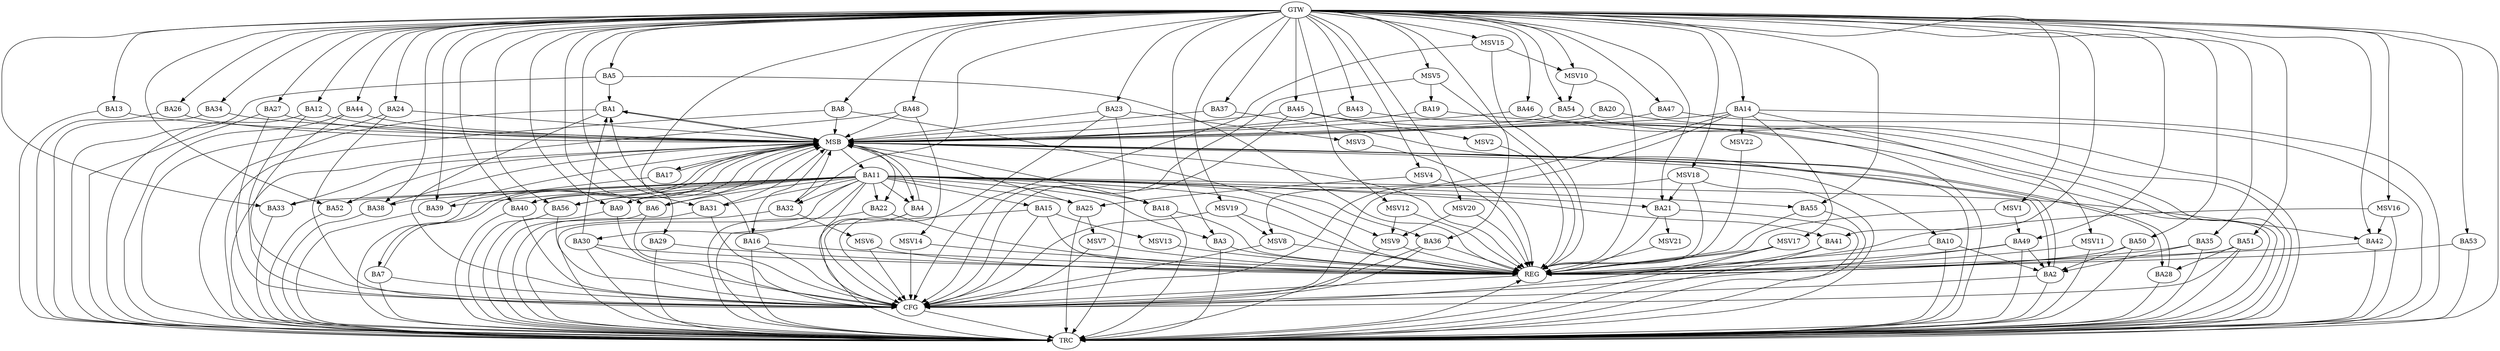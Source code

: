strict digraph G {
  BA1 [ label="BA1" ];
  BA2 [ label="BA2" ];
  BA3 [ label="BA3" ];
  BA4 [ label="BA4" ];
  BA5 [ label="BA5" ];
  BA6 [ label="BA6" ];
  BA7 [ label="BA7" ];
  BA8 [ label="BA8" ];
  BA9 [ label="BA9" ];
  BA10 [ label="BA10" ];
  BA11 [ label="BA11" ];
  BA12 [ label="BA12" ];
  BA13 [ label="BA13" ];
  BA14 [ label="BA14" ];
  BA15 [ label="BA15" ];
  BA16 [ label="BA16" ];
  BA17 [ label="BA17" ];
  BA18 [ label="BA18" ];
  BA19 [ label="BA19" ];
  BA20 [ label="BA20" ];
  BA21 [ label="BA21" ];
  BA22 [ label="BA22" ];
  BA23 [ label="BA23" ];
  BA24 [ label="BA24" ];
  BA25 [ label="BA25" ];
  BA26 [ label="BA26" ];
  BA27 [ label="BA27" ];
  BA28 [ label="BA28" ];
  BA29 [ label="BA29" ];
  BA30 [ label="BA30" ];
  BA31 [ label="BA31" ];
  BA32 [ label="BA32" ];
  BA33 [ label="BA33" ];
  BA34 [ label="BA34" ];
  BA35 [ label="BA35" ];
  BA36 [ label="BA36" ];
  BA37 [ label="BA37" ];
  BA38 [ label="BA38" ];
  BA39 [ label="BA39" ];
  BA40 [ label="BA40" ];
  BA41 [ label="BA41" ];
  BA42 [ label="BA42" ];
  BA43 [ label="BA43" ];
  BA44 [ label="BA44" ];
  BA45 [ label="BA45" ];
  BA46 [ label="BA46" ];
  BA47 [ label="BA47" ];
  BA48 [ label="BA48" ];
  BA49 [ label="BA49" ];
  BA50 [ label="BA50" ];
  BA51 [ label="BA51" ];
  BA52 [ label="BA52" ];
  BA53 [ label="BA53" ];
  BA54 [ label="BA54" ];
  BA55 [ label="BA55" ];
  BA56 [ label="BA56" ];
  GTW [ label="GTW" ];
  REG [ label="REG" ];
  MSB [ label="MSB" ];
  CFG [ label="CFG" ];
  TRC [ label="TRC" ];
  MSV1 [ label="MSV1" ];
  MSV2 [ label="MSV2" ];
  MSV3 [ label="MSV3" ];
  MSV4 [ label="MSV4" ];
  MSV5 [ label="MSV5" ];
  MSV6 [ label="MSV6" ];
  MSV7 [ label="MSV7" ];
  MSV8 [ label="MSV8" ];
  MSV9 [ label="MSV9" ];
  MSV10 [ label="MSV10" ];
  MSV11 [ label="MSV11" ];
  MSV12 [ label="MSV12" ];
  MSV13 [ label="MSV13" ];
  MSV14 [ label="MSV14" ];
  MSV15 [ label="MSV15" ];
  MSV16 [ label="MSV16" ];
  MSV17 [ label="MSV17" ];
  MSV18 [ label="MSV18" ];
  MSV19 [ label="MSV19" ];
  MSV20 [ label="MSV20" ];
  MSV21 [ label="MSV21" ];
  MSV22 [ label="MSV22" ];
  BA5 -> BA1;
  BA10 -> BA2;
  BA11 -> BA4;
  BA16 -> BA1;
  BA30 -> BA1;
  BA35 -> BA2;
  BA49 -> BA2;
  BA50 -> BA2;
  BA51 -> BA28;
  GTW -> BA3;
  GTW -> BA5;
  GTW -> BA6;
  GTW -> BA8;
  GTW -> BA9;
  GTW -> BA12;
  GTW -> BA13;
  GTW -> BA14;
  GTW -> BA21;
  GTW -> BA23;
  GTW -> BA24;
  GTW -> BA26;
  GTW -> BA27;
  GTW -> BA29;
  GTW -> BA31;
  GTW -> BA32;
  GTW -> BA33;
  GTW -> BA34;
  GTW -> BA35;
  GTW -> BA36;
  GTW -> BA37;
  GTW -> BA38;
  GTW -> BA39;
  GTW -> BA40;
  GTW -> BA41;
  GTW -> BA42;
  GTW -> BA43;
  GTW -> BA44;
  GTW -> BA45;
  GTW -> BA46;
  GTW -> BA47;
  GTW -> BA48;
  GTW -> BA49;
  GTW -> BA50;
  GTW -> BA51;
  GTW -> BA52;
  GTW -> BA53;
  GTW -> BA54;
  GTW -> BA55;
  GTW -> BA56;
  BA3 -> REG;
  BA5 -> REG;
  BA10 -> REG;
  BA11 -> REG;
  BA15 -> REG;
  BA16 -> REG;
  BA18 -> REG;
  BA21 -> REG;
  BA22 -> REG;
  BA29 -> REG;
  BA30 -> REG;
  BA35 -> REG;
  BA36 -> REG;
  BA41 -> REG;
  BA42 -> REG;
  BA49 -> REG;
  BA50 -> REG;
  BA51 -> REG;
  BA53 -> REG;
  BA55 -> REG;
  BA1 -> MSB;
  MSB -> BA2;
  MSB -> REG;
  BA2 -> MSB;
  MSB -> BA1;
  BA4 -> MSB;
  BA6 -> MSB;
  BA7 -> MSB;
  BA8 -> MSB;
  BA9 -> MSB;
  BA12 -> MSB;
  MSB -> BA10;
  BA13 -> MSB;
  BA14 -> MSB;
  BA17 -> MSB;
  BA19 -> MSB;
  BA20 -> MSB;
  BA23 -> MSB;
  MSB -> BA22;
  BA24 -> MSB;
  MSB -> BA4;
  BA25 -> MSB;
  BA26 -> MSB;
  BA27 -> MSB;
  BA28 -> MSB;
  MSB -> BA7;
  BA31 -> MSB;
  BA32 -> MSB;
  MSB -> BA18;
  BA33 -> MSB;
  BA34 -> MSB;
  BA37 -> MSB;
  BA38 -> MSB;
  BA39 -> MSB;
  BA40 -> MSB;
  MSB -> BA28;
  BA43 -> MSB;
  MSB -> BA11;
  BA44 -> MSB;
  BA45 -> MSB;
  BA46 -> MSB;
  BA47 -> MSB;
  MSB -> BA16;
  BA48 -> MSB;
  BA52 -> MSB;
  BA54 -> MSB;
  BA56 -> MSB;
  MSB -> BA17;
  BA36 -> CFG;
  BA56 -> CFG;
  BA15 -> CFG;
  BA16 -> CFG;
  BA31 -> CFG;
  BA6 -> CFG;
  BA2 -> CFG;
  BA24 -> CFG;
  BA1 -> CFG;
  BA14 -> CFG;
  BA23 -> CFG;
  BA12 -> CFG;
  BA51 -> CFG;
  BA40 -> CFG;
  BA27 -> CFG;
  BA45 -> CFG;
  BA30 -> CFG;
  BA9 -> CFG;
  BA44 -> CFG;
  BA4 -> CFG;
  BA49 -> CFG;
  BA7 -> CFG;
  BA11 -> CFG;
  REG -> CFG;
  BA1 -> TRC;
  BA2 -> TRC;
  BA3 -> TRC;
  BA4 -> TRC;
  BA5 -> TRC;
  BA6 -> TRC;
  BA7 -> TRC;
  BA8 -> TRC;
  BA9 -> TRC;
  BA10 -> TRC;
  BA11 -> TRC;
  BA12 -> TRC;
  BA13 -> TRC;
  BA14 -> TRC;
  BA15 -> TRC;
  BA16 -> TRC;
  BA17 -> TRC;
  BA18 -> TRC;
  BA19 -> TRC;
  BA20 -> TRC;
  BA21 -> TRC;
  BA22 -> TRC;
  BA23 -> TRC;
  BA24 -> TRC;
  BA25 -> TRC;
  BA26 -> TRC;
  BA27 -> TRC;
  BA28 -> TRC;
  BA29 -> TRC;
  BA30 -> TRC;
  BA31 -> TRC;
  BA32 -> TRC;
  BA33 -> TRC;
  BA34 -> TRC;
  BA35 -> TRC;
  BA36 -> TRC;
  BA37 -> TRC;
  BA38 -> TRC;
  BA39 -> TRC;
  BA40 -> TRC;
  BA41 -> TRC;
  BA42 -> TRC;
  BA43 -> TRC;
  BA44 -> TRC;
  BA45 -> TRC;
  BA46 -> TRC;
  BA47 -> TRC;
  BA48 -> TRC;
  BA49 -> TRC;
  BA50 -> TRC;
  BA51 -> TRC;
  BA52 -> TRC;
  BA53 -> TRC;
  BA54 -> TRC;
  BA55 -> TRC;
  BA56 -> TRC;
  GTW -> TRC;
  CFG -> TRC;
  TRC -> REG;
  BA11 -> BA33;
  BA11 -> BA36;
  BA11 -> BA3;
  BA11 -> BA32;
  BA11 -> BA39;
  BA11 -> BA55;
  BA11 -> BA31;
  BA11 -> BA21;
  BA11 -> BA56;
  BA11 -> BA25;
  BA11 -> BA38;
  BA11 -> BA41;
  BA11 -> BA15;
  BA11 -> BA6;
  BA11 -> BA42;
  BA11 -> BA30;
  BA11 -> BA22;
  BA11 -> BA18;
  BA11 -> BA9;
  BA11 -> BA52;
  BA11 -> BA40;
  MSV1 -> BA49;
  GTW -> MSV1;
  MSV1 -> REG;
  BA45 -> MSV2;
  MSV2 -> REG;
  BA23 -> MSV3;
  MSV3 -> REG;
  MSV4 -> BA25;
  GTW -> MSV4;
  MSV4 -> REG;
  MSV5 -> BA19;
  GTW -> MSV5;
  MSV5 -> REG;
  MSV5 -> CFG;
  BA32 -> MSV6;
  MSV6 -> REG;
  MSV6 -> CFG;
  BA25 -> MSV7;
  MSV7 -> REG;
  MSV7 -> CFG;
  BA14 -> MSV8;
  MSV8 -> REG;
  MSV8 -> CFG;
  BA8 -> MSV9;
  MSV9 -> REG;
  MSV9 -> CFG;
  MSV10 -> BA54;
  GTW -> MSV10;
  MSV10 -> REG;
  BA14 -> MSV11;
  MSV11 -> REG;
  MSV11 -> TRC;
  MSV12 -> MSV9;
  GTW -> MSV12;
  MSV12 -> REG;
  BA15 -> MSV13;
  MSV13 -> REG;
  BA48 -> MSV14;
  MSV14 -> REG;
  MSV14 -> CFG;
  MSV15 -> MSV10;
  GTW -> MSV15;
  MSV15 -> REG;
  MSV15 -> CFG;
  MSV16 -> BA42;
  GTW -> MSV16;
  MSV16 -> REG;
  MSV16 -> TRC;
  BA14 -> MSV17;
  MSV17 -> REG;
  MSV17 -> TRC;
  MSV17 -> CFG;
  MSV18 -> BA21;
  GTW -> MSV18;
  MSV18 -> REG;
  MSV18 -> TRC;
  MSV18 -> CFG;
  MSV19 -> MSV8;
  GTW -> MSV19;
  MSV19 -> REG;
  MSV19 -> CFG;
  MSV20 -> MSV9;
  GTW -> MSV20;
  MSV20 -> REG;
  BA21 -> MSV21;
  MSV21 -> REG;
  BA14 -> MSV22;
  MSV22 -> REG;
}
